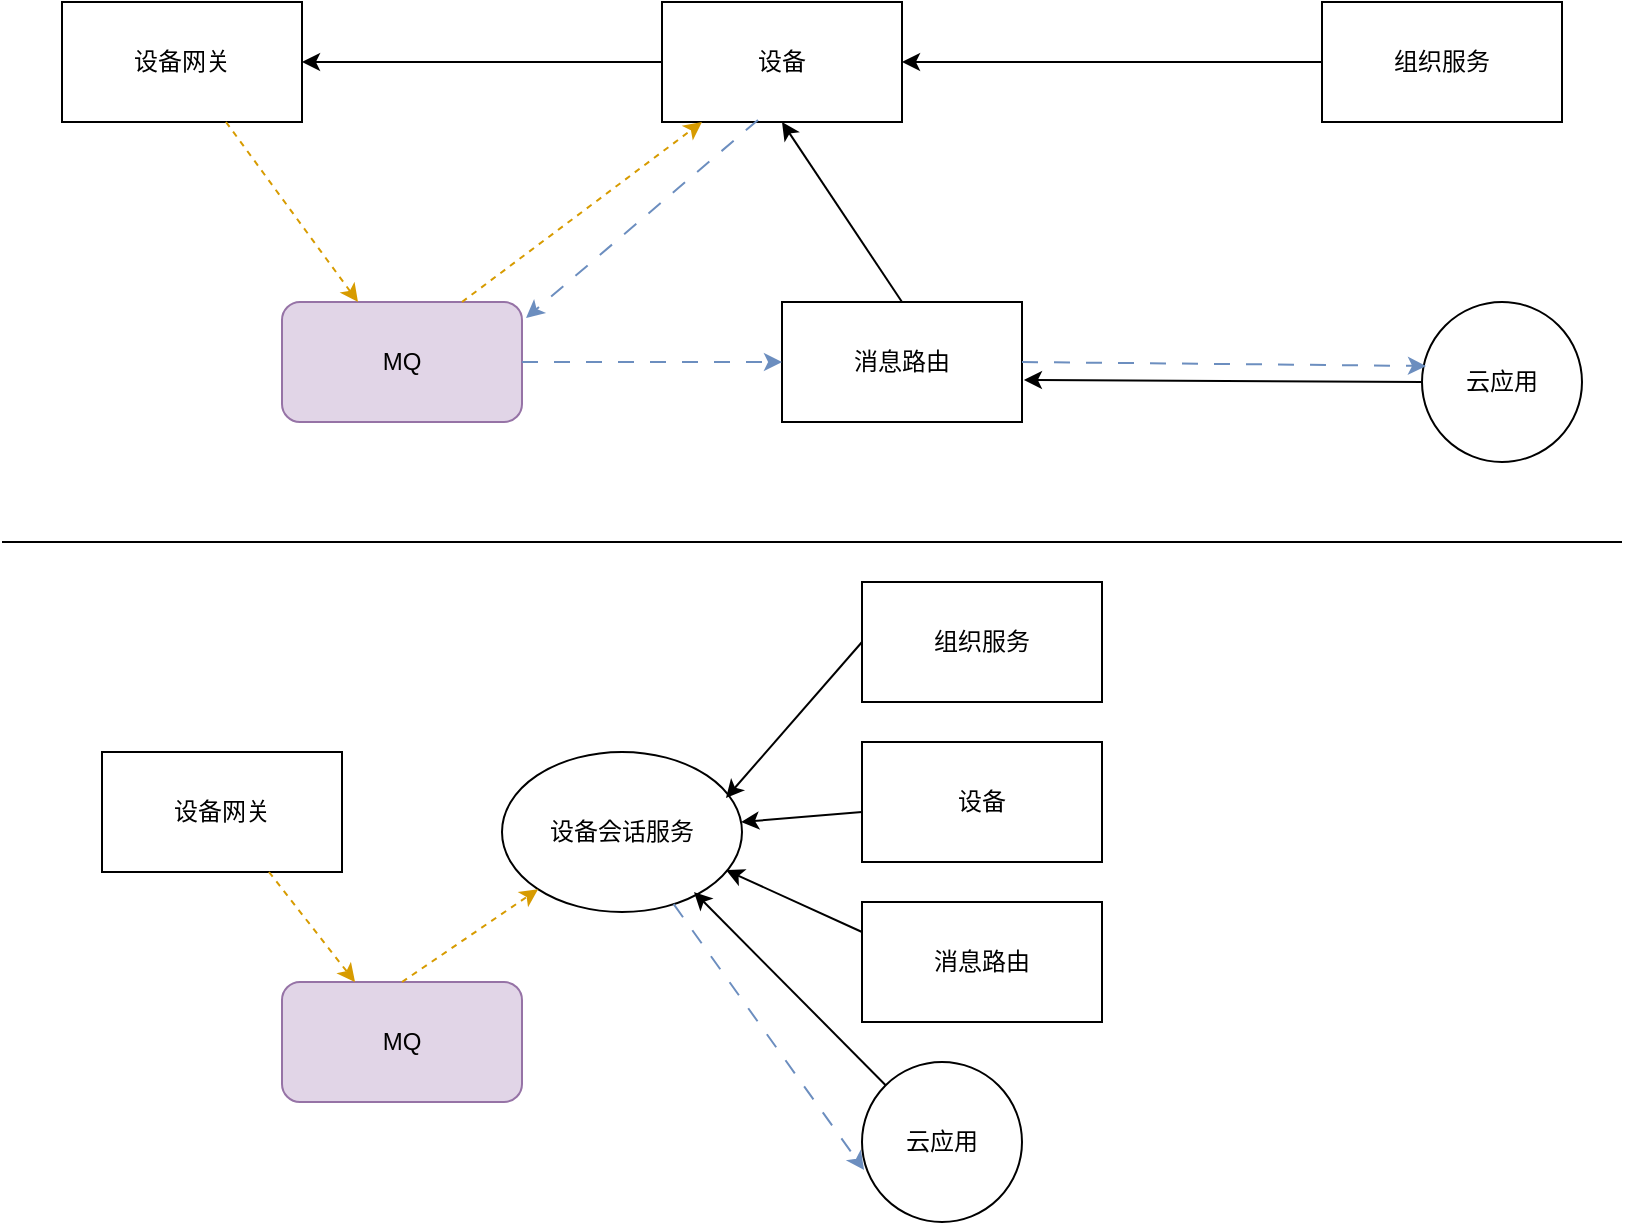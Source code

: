<mxfile version="23.0.2" type="github">
  <diagram name="第 1 页" id="0I_rka10I-pvH_wZaUM2">
    <mxGraphModel dx="1010" dy="639" grid="1" gridSize="10" guides="1" tooltips="1" connect="1" arrows="1" fold="1" page="1" pageScale="1" pageWidth="827" pageHeight="1169" math="0" shadow="0">
      <root>
        <mxCell id="0" />
        <mxCell id="1" parent="0" />
        <mxCell id="8zORBW8XT4-lFAdW8yuF-1" value="设备网关" style="rounded=0;whiteSpace=wrap;html=1;" vertex="1" parent="1">
          <mxGeometry x="40" y="170" width="120" height="60" as="geometry" />
        </mxCell>
        <mxCell id="8zORBW8XT4-lFAdW8yuF-2" value="设备" style="rounded=0;whiteSpace=wrap;html=1;" vertex="1" parent="1">
          <mxGeometry x="340" y="170" width="120" height="60" as="geometry" />
        </mxCell>
        <mxCell id="8zORBW8XT4-lFAdW8yuF-4" value="消息路由" style="rounded=0;whiteSpace=wrap;html=1;" vertex="1" parent="1">
          <mxGeometry x="400" y="320" width="120" height="60" as="geometry" />
        </mxCell>
        <mxCell id="8zORBW8XT4-lFAdW8yuF-5" value="MQ" style="rounded=1;whiteSpace=wrap;html=1;fillColor=#e1d5e7;strokeColor=#9673a6;" vertex="1" parent="1">
          <mxGeometry x="150" y="320" width="120" height="60" as="geometry" />
        </mxCell>
        <mxCell id="8zORBW8XT4-lFAdW8yuF-6" value="" style="endArrow=classic;html=1;rounded=0;dashed=1;fillColor=#ffe6cc;strokeColor=#d79b00;" edge="1" parent="1" source="8zORBW8XT4-lFAdW8yuF-1" target="8zORBW8XT4-lFAdW8yuF-5">
          <mxGeometry width="50" height="50" relative="1" as="geometry">
            <mxPoint x="390" y="360" as="sourcePoint" />
            <mxPoint x="440" y="310" as="targetPoint" />
          </mxGeometry>
        </mxCell>
        <mxCell id="8zORBW8XT4-lFAdW8yuF-7" value="" style="endArrow=classic;html=1;rounded=0;exitX=0.75;exitY=0;exitDx=0;exitDy=0;dashed=1;fillColor=#ffe6cc;strokeColor=#d79b00;" edge="1" parent="1" source="8zORBW8XT4-lFAdW8yuF-5" target="8zORBW8XT4-lFAdW8yuF-2">
          <mxGeometry width="50" height="50" relative="1" as="geometry">
            <mxPoint x="390" y="360" as="sourcePoint" />
            <mxPoint x="440" y="310" as="targetPoint" />
          </mxGeometry>
        </mxCell>
        <mxCell id="8zORBW8XT4-lFAdW8yuF-8" value="组织服务" style="rounded=0;whiteSpace=wrap;html=1;" vertex="1" parent="1">
          <mxGeometry x="670" y="170" width="120" height="60" as="geometry" />
        </mxCell>
        <mxCell id="8zORBW8XT4-lFAdW8yuF-9" value="" style="endArrow=classic;html=1;rounded=0;entryX=0.5;entryY=1;entryDx=0;entryDy=0;exitX=0.5;exitY=0;exitDx=0;exitDy=0;" edge="1" parent="1" source="8zORBW8XT4-lFAdW8yuF-4" target="8zORBW8XT4-lFAdW8yuF-2">
          <mxGeometry width="50" height="50" relative="1" as="geometry">
            <mxPoint x="390" y="360" as="sourcePoint" />
            <mxPoint x="440" y="310" as="targetPoint" />
          </mxGeometry>
        </mxCell>
        <mxCell id="8zORBW8XT4-lFAdW8yuF-10" value="" style="endArrow=classic;html=1;rounded=0;entryX=1;entryY=0.5;entryDx=0;entryDy=0;exitX=0;exitY=0.5;exitDx=0;exitDy=0;" edge="1" parent="1" source="8zORBW8XT4-lFAdW8yuF-8" target="8zORBW8XT4-lFAdW8yuF-2">
          <mxGeometry width="50" height="50" relative="1" as="geometry">
            <mxPoint x="390" y="360" as="sourcePoint" />
            <mxPoint x="440" y="310" as="targetPoint" />
          </mxGeometry>
        </mxCell>
        <mxCell id="8zORBW8XT4-lFAdW8yuF-11" value="云应用" style="ellipse;whiteSpace=wrap;html=1;aspect=fixed;" vertex="1" parent="1">
          <mxGeometry x="720" y="320" width="80" height="80" as="geometry" />
        </mxCell>
        <mxCell id="8zORBW8XT4-lFAdW8yuF-12" value="" style="endArrow=classic;html=1;rounded=0;exitX=0;exitY=0.5;exitDx=0;exitDy=0;entryX=1.008;entryY=0.65;entryDx=0;entryDy=0;entryPerimeter=0;" edge="1" parent="1" source="8zORBW8XT4-lFAdW8yuF-11" target="8zORBW8XT4-lFAdW8yuF-4">
          <mxGeometry width="50" height="50" relative="1" as="geometry">
            <mxPoint x="450" y="310" as="sourcePoint" />
            <mxPoint x="520" y="365" as="targetPoint" />
          </mxGeometry>
        </mxCell>
        <mxCell id="8zORBW8XT4-lFAdW8yuF-13" value="" style="endArrow=classic;html=1;rounded=0;entryX=1.017;entryY=0.133;entryDx=0;entryDy=0;exitX=0.4;exitY=0.983;exitDx=0;exitDy=0;dashed=1;dashPattern=8 8;entryPerimeter=0;fillColor=#dae8fc;strokeColor=#6c8ebf;exitPerimeter=0;" edge="1" parent="1" source="8zORBW8XT4-lFAdW8yuF-2" target="8zORBW8XT4-lFAdW8yuF-5">
          <mxGeometry width="50" height="50" relative="1" as="geometry">
            <mxPoint x="390" y="180" as="sourcePoint" />
            <mxPoint x="500" y="260" as="targetPoint" />
          </mxGeometry>
        </mxCell>
        <mxCell id="8zORBW8XT4-lFAdW8yuF-14" value="" style="endArrow=classic;html=1;rounded=0;entryX=0;entryY=0.5;entryDx=0;entryDy=0;dashed=1;dashPattern=8 8;fillColor=#dae8fc;strokeColor=#6c8ebf;" edge="1" parent="1" source="8zORBW8XT4-lFAdW8yuF-5" target="8zORBW8XT4-lFAdW8yuF-4">
          <mxGeometry width="50" height="50" relative="1" as="geometry">
            <mxPoint x="450" y="310" as="sourcePoint" />
            <mxPoint x="500" y="260" as="targetPoint" />
          </mxGeometry>
        </mxCell>
        <mxCell id="8zORBW8XT4-lFAdW8yuF-15" value="" style="endArrow=classic;html=1;rounded=0;exitX=1;exitY=0.5;exitDx=0;exitDy=0;entryX=0.025;entryY=0.4;entryDx=0;entryDy=0;entryPerimeter=0;dashed=1;dashPattern=8 8;fillColor=#dae8fc;strokeColor=#6c8ebf;" edge="1" parent="1" source="8zORBW8XT4-lFAdW8yuF-4" target="8zORBW8XT4-lFAdW8yuF-11">
          <mxGeometry width="50" height="50" relative="1" as="geometry">
            <mxPoint x="450" y="310" as="sourcePoint" />
            <mxPoint x="500" y="260" as="targetPoint" />
          </mxGeometry>
        </mxCell>
        <mxCell id="8zORBW8XT4-lFAdW8yuF-16" value="" style="endArrow=classic;html=1;rounded=0;entryX=1;entryY=0.5;entryDx=0;entryDy=0;" edge="1" parent="1" source="8zORBW8XT4-lFAdW8yuF-2" target="8zORBW8XT4-lFAdW8yuF-1">
          <mxGeometry width="50" height="50" relative="1" as="geometry">
            <mxPoint x="450" y="310" as="sourcePoint" />
            <mxPoint x="500" y="260" as="targetPoint" />
          </mxGeometry>
        </mxCell>
        <mxCell id="8zORBW8XT4-lFAdW8yuF-19" value="设备网关" style="rounded=0;whiteSpace=wrap;html=1;" vertex="1" parent="1">
          <mxGeometry x="60" y="545" width="120" height="60" as="geometry" />
        </mxCell>
        <mxCell id="8zORBW8XT4-lFAdW8yuF-20" value="MQ" style="rounded=1;whiteSpace=wrap;html=1;fillColor=#e1d5e7;strokeColor=#9673a6;" vertex="1" parent="1">
          <mxGeometry x="150" y="660" width="120" height="60" as="geometry" />
        </mxCell>
        <mxCell id="8zORBW8XT4-lFAdW8yuF-21" value="设备会话服务" style="ellipse;whiteSpace=wrap;html=1;" vertex="1" parent="1">
          <mxGeometry x="260" y="545" width="120" height="80" as="geometry" />
        </mxCell>
        <mxCell id="8zORBW8XT4-lFAdW8yuF-22" value="" style="endArrow=classic;html=1;rounded=0;dashed=1;fillColor=#ffe6cc;strokeColor=#d79b00;" edge="1" parent="1" source="8zORBW8XT4-lFAdW8yuF-19" target="8zORBW8XT4-lFAdW8yuF-20">
          <mxGeometry width="50" height="50" relative="1" as="geometry">
            <mxPoint x="132" y="240" as="sourcePoint" />
            <mxPoint x="198" y="330" as="targetPoint" />
          </mxGeometry>
        </mxCell>
        <mxCell id="8zORBW8XT4-lFAdW8yuF-23" value="" style="endArrow=classic;html=1;rounded=0;dashed=1;fillColor=#ffe6cc;strokeColor=#d79b00;exitX=0.5;exitY=0;exitDx=0;exitDy=0;" edge="1" parent="1" source="8zORBW8XT4-lFAdW8yuF-20" target="8zORBW8XT4-lFAdW8yuF-21">
          <mxGeometry width="50" height="50" relative="1" as="geometry">
            <mxPoint x="146" y="595" as="sourcePoint" />
            <mxPoint x="184" y="670" as="targetPoint" />
          </mxGeometry>
        </mxCell>
        <mxCell id="8zORBW8XT4-lFAdW8yuF-24" value="设备" style="rounded=0;whiteSpace=wrap;html=1;" vertex="1" parent="1">
          <mxGeometry x="440" y="540" width="120" height="60" as="geometry" />
        </mxCell>
        <mxCell id="8zORBW8XT4-lFAdW8yuF-25" value="消息路由" style="rounded=0;whiteSpace=wrap;html=1;" vertex="1" parent="1">
          <mxGeometry x="440" y="620" width="120" height="60" as="geometry" />
        </mxCell>
        <mxCell id="8zORBW8XT4-lFAdW8yuF-26" value="组织服务" style="rounded=0;whiteSpace=wrap;html=1;" vertex="1" parent="1">
          <mxGeometry x="440" y="460" width="120" height="60" as="geometry" />
        </mxCell>
        <mxCell id="8zORBW8XT4-lFAdW8yuF-27" value="云应用" style="ellipse;whiteSpace=wrap;html=1;aspect=fixed;" vertex="1" parent="1">
          <mxGeometry x="440" y="700" width="80" height="80" as="geometry" />
        </mxCell>
        <mxCell id="8zORBW8XT4-lFAdW8yuF-28" value="" style="endArrow=classic;html=1;rounded=0;" edge="1" parent="1" source="8zORBW8XT4-lFAdW8yuF-24" target="8zORBW8XT4-lFAdW8yuF-21">
          <mxGeometry width="50" height="50" relative="1" as="geometry">
            <mxPoint x="450" y="550" as="sourcePoint" />
            <mxPoint x="500" y="500" as="targetPoint" />
          </mxGeometry>
        </mxCell>
        <mxCell id="8zORBW8XT4-lFAdW8yuF-29" value="" style="endArrow=classic;html=1;rounded=0;entryX=0.933;entryY=0.738;entryDx=0;entryDy=0;entryPerimeter=0;exitX=0;exitY=0.25;exitDx=0;exitDy=0;" edge="1" parent="1" source="8zORBW8XT4-lFAdW8yuF-25" target="8zORBW8XT4-lFAdW8yuF-21">
          <mxGeometry width="50" height="50" relative="1" as="geometry">
            <mxPoint x="450" y="533" as="sourcePoint" />
            <mxPoint x="392" y="555" as="targetPoint" />
          </mxGeometry>
        </mxCell>
        <mxCell id="8zORBW8XT4-lFAdW8yuF-30" value="" style="endArrow=classic;html=1;rounded=0;entryX=0.8;entryY=0.875;entryDx=0;entryDy=0;entryPerimeter=0;" edge="1" parent="1" source="8zORBW8XT4-lFAdW8yuF-27" target="8zORBW8XT4-lFAdW8yuF-21">
          <mxGeometry width="50" height="50" relative="1" as="geometry">
            <mxPoint x="460" y="543" as="sourcePoint" />
            <mxPoint x="402" y="565" as="targetPoint" />
          </mxGeometry>
        </mxCell>
        <mxCell id="8zORBW8XT4-lFAdW8yuF-31" value="" style="endArrow=classic;html=1;rounded=0;exitX=0;exitY=0.5;exitDx=0;exitDy=0;entryX=0.933;entryY=0.288;entryDx=0;entryDy=0;entryPerimeter=0;" edge="1" parent="1" source="8zORBW8XT4-lFAdW8yuF-26" target="8zORBW8XT4-lFAdW8yuF-21">
          <mxGeometry width="50" height="50" relative="1" as="geometry">
            <mxPoint x="470" y="553" as="sourcePoint" />
            <mxPoint x="412" y="575" as="targetPoint" />
          </mxGeometry>
        </mxCell>
        <mxCell id="8zORBW8XT4-lFAdW8yuF-32" value="" style="endArrow=none;html=1;rounded=0;" edge="1" parent="1">
          <mxGeometry width="50" height="50" relative="1" as="geometry">
            <mxPoint x="10" y="440" as="sourcePoint" />
            <mxPoint x="820" y="440" as="targetPoint" />
          </mxGeometry>
        </mxCell>
        <mxCell id="8zORBW8XT4-lFAdW8yuF-33" value="" style="endArrow=classic;html=1;rounded=0;entryX=0.013;entryY=0.675;entryDx=0;entryDy=0;dashed=1;dashPattern=8 8;fillColor=#dae8fc;strokeColor=#6c8ebf;entryPerimeter=0;" edge="1" parent="1" source="8zORBW8XT4-lFAdW8yuF-21" target="8zORBW8XT4-lFAdW8yuF-27">
          <mxGeometry width="50" height="50" relative="1" as="geometry">
            <mxPoint x="280" y="360" as="sourcePoint" />
            <mxPoint x="410" y="360" as="targetPoint" />
          </mxGeometry>
        </mxCell>
      </root>
    </mxGraphModel>
  </diagram>
</mxfile>
